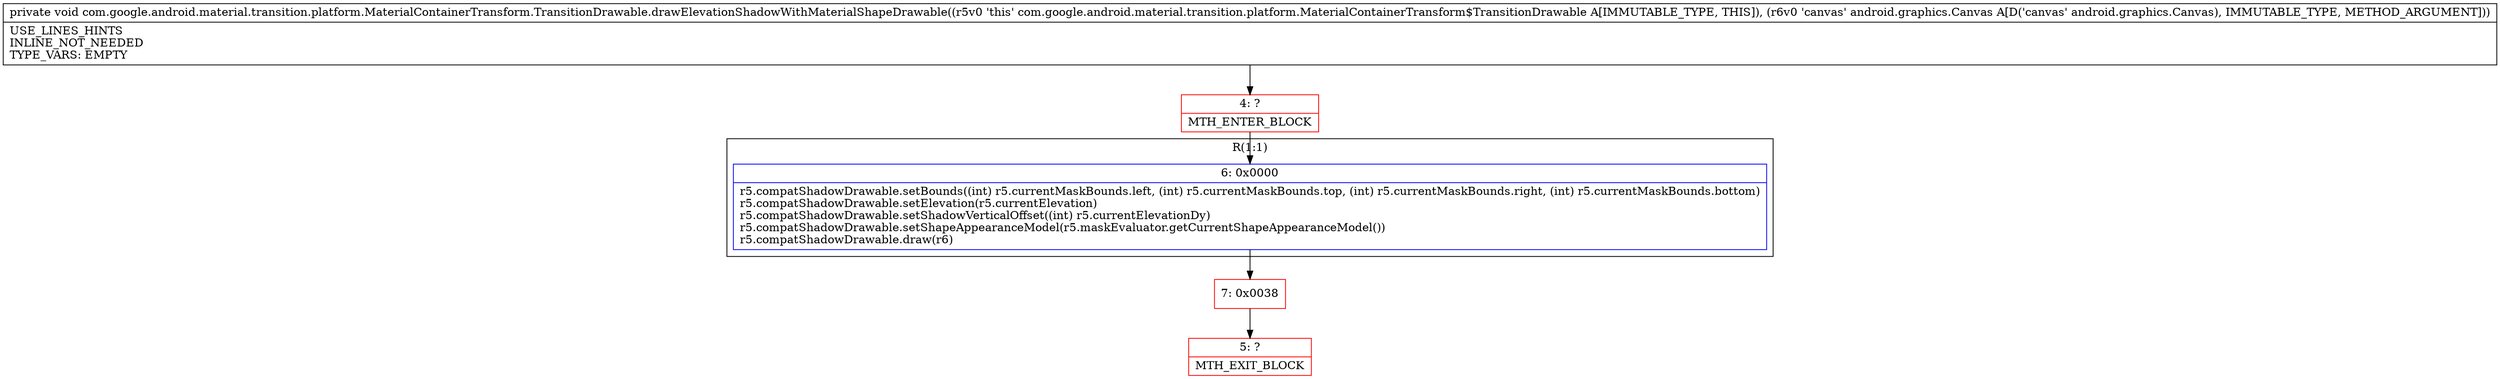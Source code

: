 digraph "CFG forcom.google.android.material.transition.platform.MaterialContainerTransform.TransitionDrawable.drawElevationShadowWithMaterialShapeDrawable(Landroid\/graphics\/Canvas;)V" {
subgraph cluster_Region_140337833 {
label = "R(1:1)";
node [shape=record,color=blue];
Node_6 [shape=record,label="{6\:\ 0x0000|r5.compatShadowDrawable.setBounds((int) r5.currentMaskBounds.left, (int) r5.currentMaskBounds.top, (int) r5.currentMaskBounds.right, (int) r5.currentMaskBounds.bottom)\lr5.compatShadowDrawable.setElevation(r5.currentElevation)\lr5.compatShadowDrawable.setShadowVerticalOffset((int) r5.currentElevationDy)\lr5.compatShadowDrawable.setShapeAppearanceModel(r5.maskEvaluator.getCurrentShapeAppearanceModel())\lr5.compatShadowDrawable.draw(r6)\l}"];
}
Node_4 [shape=record,color=red,label="{4\:\ ?|MTH_ENTER_BLOCK\l}"];
Node_7 [shape=record,color=red,label="{7\:\ 0x0038}"];
Node_5 [shape=record,color=red,label="{5\:\ ?|MTH_EXIT_BLOCK\l}"];
MethodNode[shape=record,label="{private void com.google.android.material.transition.platform.MaterialContainerTransform.TransitionDrawable.drawElevationShadowWithMaterialShapeDrawable((r5v0 'this' com.google.android.material.transition.platform.MaterialContainerTransform$TransitionDrawable A[IMMUTABLE_TYPE, THIS]), (r6v0 'canvas' android.graphics.Canvas A[D('canvas' android.graphics.Canvas), IMMUTABLE_TYPE, METHOD_ARGUMENT]))  | USE_LINES_HINTS\lINLINE_NOT_NEEDED\lTYPE_VARS: EMPTY\l}"];
MethodNode -> Node_4;Node_6 -> Node_7;
Node_4 -> Node_6;
Node_7 -> Node_5;
}

